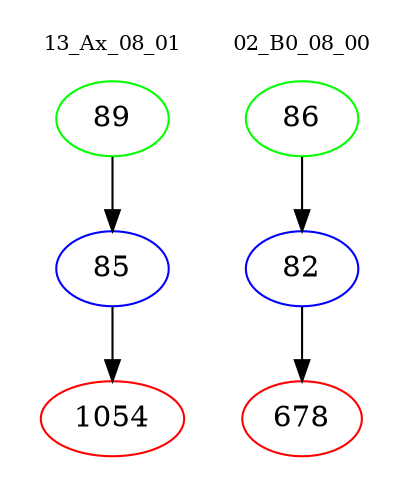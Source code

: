 digraph{
subgraph cluster_0 {
color = white
label = "13_Ax_08_01";
fontsize=10;
T0_89 [label="89", color="green"]
T0_89 -> T0_85 [color="black"]
T0_85 [label="85", color="blue"]
T0_85 -> T0_1054 [color="black"]
T0_1054 [label="1054", color="red"]
}
subgraph cluster_1 {
color = white
label = "02_B0_08_00";
fontsize=10;
T1_86 [label="86", color="green"]
T1_86 -> T1_82 [color="black"]
T1_82 [label="82", color="blue"]
T1_82 -> T1_678 [color="black"]
T1_678 [label="678", color="red"]
}
}
